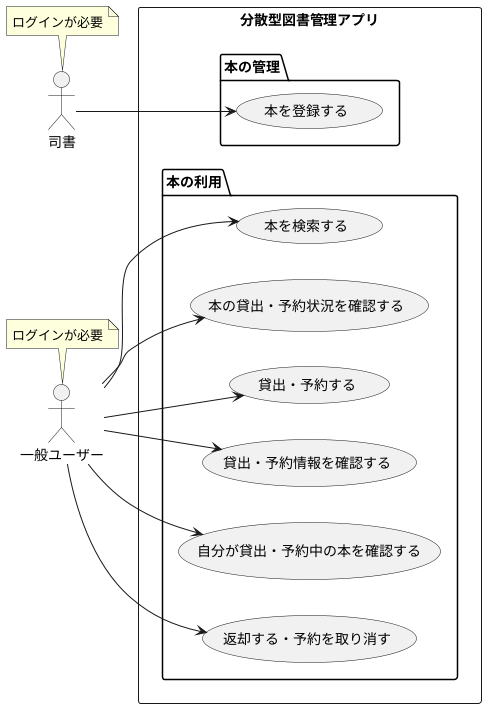 @startuml book_management_and_use
skinparam defaultFontName "Noto Sans CJK JP"
left to right direction

actor 司書 as loggedInLibrarian
actor 一般ユーザー as loggedInUser 


rectangle "分散型図書管理アプリ" {
package "本の管理" {
  (本を登録する)
}

package "本の利用" {
  (本を検索する)
  (本の貸出・予約状況を確認する)
  (貸出・予約する)
  (貸出・予約情報を確認する)
  
  (自分が貸出・予約中の本を確認する)
  (返却する・予約を取り消す)
}
}


loggedInLibrarian --> (本を登録する) 

' 本の検索から貸出・予約完了表示までは一連の処理
loggedInUser --> (本を検索する) 
loggedInUser --> (本の貸出・予約状況を確認する) 
loggedInUser --> (貸出・予約する) 
loggedInUser --> (貸出・予約情報を確認する) 


loggedInUser --> (自分が貸出・予約中の本を確認する)
loggedInUser --> (返却する・予約を取り消す)


note top of (loggedInLibrarian)
    ログインが必要
end note

note top of (loggedInUser)
    ログインが必要
end note

@enduml
